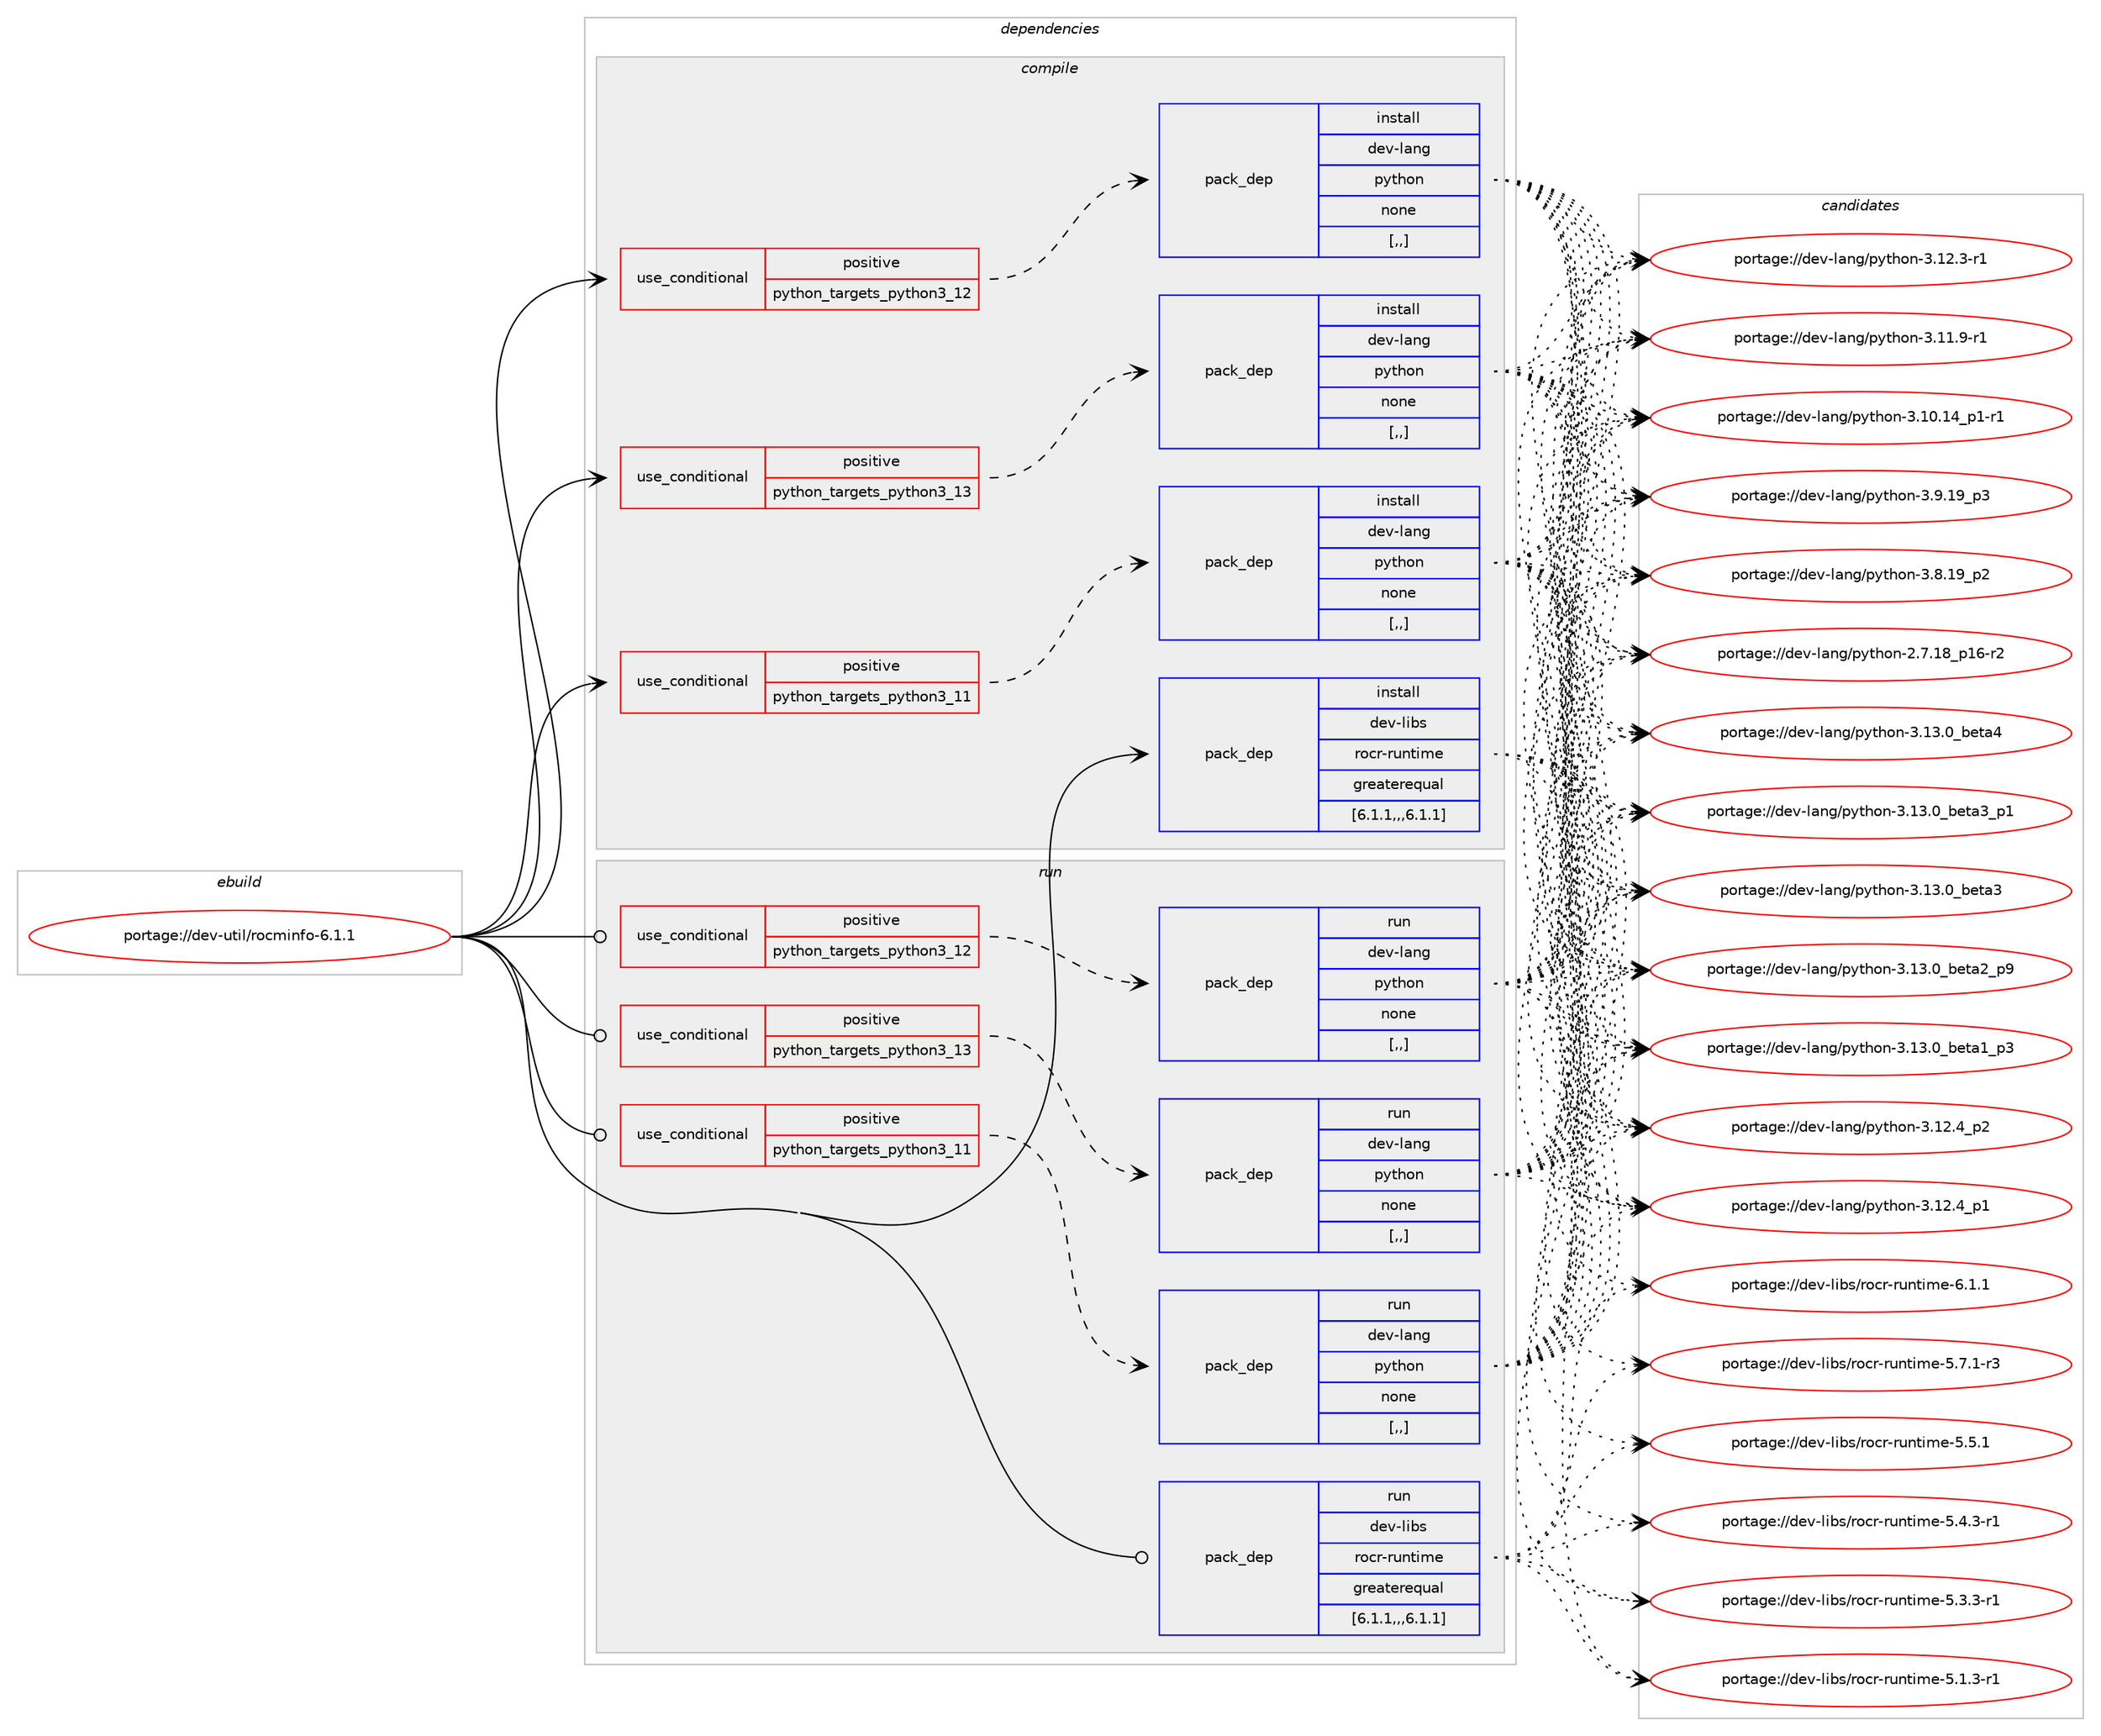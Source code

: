 digraph prolog {

# *************
# Graph options
# *************

newrank=true;
concentrate=true;
compound=true;
graph [rankdir=LR,fontname=Helvetica,fontsize=10,ranksep=1.5];#, ranksep=2.5, nodesep=0.2];
edge  [arrowhead=vee];
node  [fontname=Helvetica,fontsize=10];

# **********
# The ebuild
# **********

subgraph cluster_leftcol {
color=gray;
label=<<i>ebuild</i>>;
id [label="portage://dev-util/rocminfo-6.1.1", color=red, width=4, href="../dev-util/rocminfo-6.1.1.svg"];
}

# ****************
# The dependencies
# ****************

subgraph cluster_midcol {
color=gray;
label=<<i>dependencies</i>>;
subgraph cluster_compile {
fillcolor="#eeeeee";
style=filled;
label=<<i>compile</i>>;
subgraph cond61917 {
dependency219845 [label=<<TABLE BORDER="0" CELLBORDER="1" CELLSPACING="0" CELLPADDING="4"><TR><TD ROWSPAN="3" CELLPADDING="10">use_conditional</TD></TR><TR><TD>positive</TD></TR><TR><TD>python_targets_python3_11</TD></TR></TABLE>>, shape=none, color=red];
subgraph pack156482 {
dependency219846 [label=<<TABLE BORDER="0" CELLBORDER="1" CELLSPACING="0" CELLPADDING="4" WIDTH="220"><TR><TD ROWSPAN="6" CELLPADDING="30">pack_dep</TD></TR><TR><TD WIDTH="110">install</TD></TR><TR><TD>dev-lang</TD></TR><TR><TD>python</TD></TR><TR><TD>none</TD></TR><TR><TD>[,,]</TD></TR></TABLE>>, shape=none, color=blue];
}
dependency219845:e -> dependency219846:w [weight=20,style="dashed",arrowhead="vee"];
}
id:e -> dependency219845:w [weight=20,style="solid",arrowhead="vee"];
subgraph cond61918 {
dependency219847 [label=<<TABLE BORDER="0" CELLBORDER="1" CELLSPACING="0" CELLPADDING="4"><TR><TD ROWSPAN="3" CELLPADDING="10">use_conditional</TD></TR><TR><TD>positive</TD></TR><TR><TD>python_targets_python3_12</TD></TR></TABLE>>, shape=none, color=red];
subgraph pack156483 {
dependency219848 [label=<<TABLE BORDER="0" CELLBORDER="1" CELLSPACING="0" CELLPADDING="4" WIDTH="220"><TR><TD ROWSPAN="6" CELLPADDING="30">pack_dep</TD></TR><TR><TD WIDTH="110">install</TD></TR><TR><TD>dev-lang</TD></TR><TR><TD>python</TD></TR><TR><TD>none</TD></TR><TR><TD>[,,]</TD></TR></TABLE>>, shape=none, color=blue];
}
dependency219847:e -> dependency219848:w [weight=20,style="dashed",arrowhead="vee"];
}
id:e -> dependency219847:w [weight=20,style="solid",arrowhead="vee"];
subgraph cond61919 {
dependency219849 [label=<<TABLE BORDER="0" CELLBORDER="1" CELLSPACING="0" CELLPADDING="4"><TR><TD ROWSPAN="3" CELLPADDING="10">use_conditional</TD></TR><TR><TD>positive</TD></TR><TR><TD>python_targets_python3_13</TD></TR></TABLE>>, shape=none, color=red];
subgraph pack156484 {
dependency219850 [label=<<TABLE BORDER="0" CELLBORDER="1" CELLSPACING="0" CELLPADDING="4" WIDTH="220"><TR><TD ROWSPAN="6" CELLPADDING="30">pack_dep</TD></TR><TR><TD WIDTH="110">install</TD></TR><TR><TD>dev-lang</TD></TR><TR><TD>python</TD></TR><TR><TD>none</TD></TR><TR><TD>[,,]</TD></TR></TABLE>>, shape=none, color=blue];
}
dependency219849:e -> dependency219850:w [weight=20,style="dashed",arrowhead="vee"];
}
id:e -> dependency219849:w [weight=20,style="solid",arrowhead="vee"];
subgraph pack156485 {
dependency219851 [label=<<TABLE BORDER="0" CELLBORDER="1" CELLSPACING="0" CELLPADDING="4" WIDTH="220"><TR><TD ROWSPAN="6" CELLPADDING="30">pack_dep</TD></TR><TR><TD WIDTH="110">install</TD></TR><TR><TD>dev-libs</TD></TR><TR><TD>rocr-runtime</TD></TR><TR><TD>greaterequal</TD></TR><TR><TD>[6.1.1,,,6.1.1]</TD></TR></TABLE>>, shape=none, color=blue];
}
id:e -> dependency219851:w [weight=20,style="solid",arrowhead="vee"];
}
subgraph cluster_compileandrun {
fillcolor="#eeeeee";
style=filled;
label=<<i>compile and run</i>>;
}
subgraph cluster_run {
fillcolor="#eeeeee";
style=filled;
label=<<i>run</i>>;
subgraph cond61920 {
dependency219852 [label=<<TABLE BORDER="0" CELLBORDER="1" CELLSPACING="0" CELLPADDING="4"><TR><TD ROWSPAN="3" CELLPADDING="10">use_conditional</TD></TR><TR><TD>positive</TD></TR><TR><TD>python_targets_python3_11</TD></TR></TABLE>>, shape=none, color=red];
subgraph pack156486 {
dependency219853 [label=<<TABLE BORDER="0" CELLBORDER="1" CELLSPACING="0" CELLPADDING="4" WIDTH="220"><TR><TD ROWSPAN="6" CELLPADDING="30">pack_dep</TD></TR><TR><TD WIDTH="110">run</TD></TR><TR><TD>dev-lang</TD></TR><TR><TD>python</TD></TR><TR><TD>none</TD></TR><TR><TD>[,,]</TD></TR></TABLE>>, shape=none, color=blue];
}
dependency219852:e -> dependency219853:w [weight=20,style="dashed",arrowhead="vee"];
}
id:e -> dependency219852:w [weight=20,style="solid",arrowhead="odot"];
subgraph cond61921 {
dependency219854 [label=<<TABLE BORDER="0" CELLBORDER="1" CELLSPACING="0" CELLPADDING="4"><TR><TD ROWSPAN="3" CELLPADDING="10">use_conditional</TD></TR><TR><TD>positive</TD></TR><TR><TD>python_targets_python3_12</TD></TR></TABLE>>, shape=none, color=red];
subgraph pack156487 {
dependency219855 [label=<<TABLE BORDER="0" CELLBORDER="1" CELLSPACING="0" CELLPADDING="4" WIDTH="220"><TR><TD ROWSPAN="6" CELLPADDING="30">pack_dep</TD></TR><TR><TD WIDTH="110">run</TD></TR><TR><TD>dev-lang</TD></TR><TR><TD>python</TD></TR><TR><TD>none</TD></TR><TR><TD>[,,]</TD></TR></TABLE>>, shape=none, color=blue];
}
dependency219854:e -> dependency219855:w [weight=20,style="dashed",arrowhead="vee"];
}
id:e -> dependency219854:w [weight=20,style="solid",arrowhead="odot"];
subgraph cond61922 {
dependency219856 [label=<<TABLE BORDER="0" CELLBORDER="1" CELLSPACING="0" CELLPADDING="4"><TR><TD ROWSPAN="3" CELLPADDING="10">use_conditional</TD></TR><TR><TD>positive</TD></TR><TR><TD>python_targets_python3_13</TD></TR></TABLE>>, shape=none, color=red];
subgraph pack156488 {
dependency219857 [label=<<TABLE BORDER="0" CELLBORDER="1" CELLSPACING="0" CELLPADDING="4" WIDTH="220"><TR><TD ROWSPAN="6" CELLPADDING="30">pack_dep</TD></TR><TR><TD WIDTH="110">run</TD></TR><TR><TD>dev-lang</TD></TR><TR><TD>python</TD></TR><TR><TD>none</TD></TR><TR><TD>[,,]</TD></TR></TABLE>>, shape=none, color=blue];
}
dependency219856:e -> dependency219857:w [weight=20,style="dashed",arrowhead="vee"];
}
id:e -> dependency219856:w [weight=20,style="solid",arrowhead="odot"];
subgraph pack156489 {
dependency219858 [label=<<TABLE BORDER="0" CELLBORDER="1" CELLSPACING="0" CELLPADDING="4" WIDTH="220"><TR><TD ROWSPAN="6" CELLPADDING="30">pack_dep</TD></TR><TR><TD WIDTH="110">run</TD></TR><TR><TD>dev-libs</TD></TR><TR><TD>rocr-runtime</TD></TR><TR><TD>greaterequal</TD></TR><TR><TD>[6.1.1,,,6.1.1]</TD></TR></TABLE>>, shape=none, color=blue];
}
id:e -> dependency219858:w [weight=20,style="solid",arrowhead="odot"];
}
}

# **************
# The candidates
# **************

subgraph cluster_choices {
rank=same;
color=gray;
label=<<i>candidates</i>>;

subgraph choice156482 {
color=black;
nodesep=1;
choice1001011184510897110103471121211161041111104551464951464895981011169752 [label="portage://dev-lang/python-3.13.0_beta4", color=red, width=4,href="../dev-lang/python-3.13.0_beta4.svg"];
choice10010111845108971101034711212111610411111045514649514648959810111697519511249 [label="portage://dev-lang/python-3.13.0_beta3_p1", color=red, width=4,href="../dev-lang/python-3.13.0_beta3_p1.svg"];
choice1001011184510897110103471121211161041111104551464951464895981011169751 [label="portage://dev-lang/python-3.13.0_beta3", color=red, width=4,href="../dev-lang/python-3.13.0_beta3.svg"];
choice10010111845108971101034711212111610411111045514649514648959810111697509511257 [label="portage://dev-lang/python-3.13.0_beta2_p9", color=red, width=4,href="../dev-lang/python-3.13.0_beta2_p9.svg"];
choice10010111845108971101034711212111610411111045514649514648959810111697499511251 [label="portage://dev-lang/python-3.13.0_beta1_p3", color=red, width=4,href="../dev-lang/python-3.13.0_beta1_p3.svg"];
choice100101118451089711010347112121116104111110455146495046529511250 [label="portage://dev-lang/python-3.12.4_p2", color=red, width=4,href="../dev-lang/python-3.12.4_p2.svg"];
choice100101118451089711010347112121116104111110455146495046529511249 [label="portage://dev-lang/python-3.12.4_p1", color=red, width=4,href="../dev-lang/python-3.12.4_p1.svg"];
choice100101118451089711010347112121116104111110455146495046514511449 [label="portage://dev-lang/python-3.12.3-r1", color=red, width=4,href="../dev-lang/python-3.12.3-r1.svg"];
choice100101118451089711010347112121116104111110455146494946574511449 [label="portage://dev-lang/python-3.11.9-r1", color=red, width=4,href="../dev-lang/python-3.11.9-r1.svg"];
choice100101118451089711010347112121116104111110455146494846495295112494511449 [label="portage://dev-lang/python-3.10.14_p1-r1", color=red, width=4,href="../dev-lang/python-3.10.14_p1-r1.svg"];
choice100101118451089711010347112121116104111110455146574649579511251 [label="portage://dev-lang/python-3.9.19_p3", color=red, width=4,href="../dev-lang/python-3.9.19_p3.svg"];
choice100101118451089711010347112121116104111110455146564649579511250 [label="portage://dev-lang/python-3.8.19_p2", color=red, width=4,href="../dev-lang/python-3.8.19_p2.svg"];
choice100101118451089711010347112121116104111110455046554649569511249544511450 [label="portage://dev-lang/python-2.7.18_p16-r2", color=red, width=4,href="../dev-lang/python-2.7.18_p16-r2.svg"];
dependency219846:e -> choice1001011184510897110103471121211161041111104551464951464895981011169752:w [style=dotted,weight="100"];
dependency219846:e -> choice10010111845108971101034711212111610411111045514649514648959810111697519511249:w [style=dotted,weight="100"];
dependency219846:e -> choice1001011184510897110103471121211161041111104551464951464895981011169751:w [style=dotted,weight="100"];
dependency219846:e -> choice10010111845108971101034711212111610411111045514649514648959810111697509511257:w [style=dotted,weight="100"];
dependency219846:e -> choice10010111845108971101034711212111610411111045514649514648959810111697499511251:w [style=dotted,weight="100"];
dependency219846:e -> choice100101118451089711010347112121116104111110455146495046529511250:w [style=dotted,weight="100"];
dependency219846:e -> choice100101118451089711010347112121116104111110455146495046529511249:w [style=dotted,weight="100"];
dependency219846:e -> choice100101118451089711010347112121116104111110455146495046514511449:w [style=dotted,weight="100"];
dependency219846:e -> choice100101118451089711010347112121116104111110455146494946574511449:w [style=dotted,weight="100"];
dependency219846:e -> choice100101118451089711010347112121116104111110455146494846495295112494511449:w [style=dotted,weight="100"];
dependency219846:e -> choice100101118451089711010347112121116104111110455146574649579511251:w [style=dotted,weight="100"];
dependency219846:e -> choice100101118451089711010347112121116104111110455146564649579511250:w [style=dotted,weight="100"];
dependency219846:e -> choice100101118451089711010347112121116104111110455046554649569511249544511450:w [style=dotted,weight="100"];
}
subgraph choice156483 {
color=black;
nodesep=1;
choice1001011184510897110103471121211161041111104551464951464895981011169752 [label="portage://dev-lang/python-3.13.0_beta4", color=red, width=4,href="../dev-lang/python-3.13.0_beta4.svg"];
choice10010111845108971101034711212111610411111045514649514648959810111697519511249 [label="portage://dev-lang/python-3.13.0_beta3_p1", color=red, width=4,href="../dev-lang/python-3.13.0_beta3_p1.svg"];
choice1001011184510897110103471121211161041111104551464951464895981011169751 [label="portage://dev-lang/python-3.13.0_beta3", color=red, width=4,href="../dev-lang/python-3.13.0_beta3.svg"];
choice10010111845108971101034711212111610411111045514649514648959810111697509511257 [label="portage://dev-lang/python-3.13.0_beta2_p9", color=red, width=4,href="../dev-lang/python-3.13.0_beta2_p9.svg"];
choice10010111845108971101034711212111610411111045514649514648959810111697499511251 [label="portage://dev-lang/python-3.13.0_beta1_p3", color=red, width=4,href="../dev-lang/python-3.13.0_beta1_p3.svg"];
choice100101118451089711010347112121116104111110455146495046529511250 [label="portage://dev-lang/python-3.12.4_p2", color=red, width=4,href="../dev-lang/python-3.12.4_p2.svg"];
choice100101118451089711010347112121116104111110455146495046529511249 [label="portage://dev-lang/python-3.12.4_p1", color=red, width=4,href="../dev-lang/python-3.12.4_p1.svg"];
choice100101118451089711010347112121116104111110455146495046514511449 [label="portage://dev-lang/python-3.12.3-r1", color=red, width=4,href="../dev-lang/python-3.12.3-r1.svg"];
choice100101118451089711010347112121116104111110455146494946574511449 [label="portage://dev-lang/python-3.11.9-r1", color=red, width=4,href="../dev-lang/python-3.11.9-r1.svg"];
choice100101118451089711010347112121116104111110455146494846495295112494511449 [label="portage://dev-lang/python-3.10.14_p1-r1", color=red, width=4,href="../dev-lang/python-3.10.14_p1-r1.svg"];
choice100101118451089711010347112121116104111110455146574649579511251 [label="portage://dev-lang/python-3.9.19_p3", color=red, width=4,href="../dev-lang/python-3.9.19_p3.svg"];
choice100101118451089711010347112121116104111110455146564649579511250 [label="portage://dev-lang/python-3.8.19_p2", color=red, width=4,href="../dev-lang/python-3.8.19_p2.svg"];
choice100101118451089711010347112121116104111110455046554649569511249544511450 [label="portage://dev-lang/python-2.7.18_p16-r2", color=red, width=4,href="../dev-lang/python-2.7.18_p16-r2.svg"];
dependency219848:e -> choice1001011184510897110103471121211161041111104551464951464895981011169752:w [style=dotted,weight="100"];
dependency219848:e -> choice10010111845108971101034711212111610411111045514649514648959810111697519511249:w [style=dotted,weight="100"];
dependency219848:e -> choice1001011184510897110103471121211161041111104551464951464895981011169751:w [style=dotted,weight="100"];
dependency219848:e -> choice10010111845108971101034711212111610411111045514649514648959810111697509511257:w [style=dotted,weight="100"];
dependency219848:e -> choice10010111845108971101034711212111610411111045514649514648959810111697499511251:w [style=dotted,weight="100"];
dependency219848:e -> choice100101118451089711010347112121116104111110455146495046529511250:w [style=dotted,weight="100"];
dependency219848:e -> choice100101118451089711010347112121116104111110455146495046529511249:w [style=dotted,weight="100"];
dependency219848:e -> choice100101118451089711010347112121116104111110455146495046514511449:w [style=dotted,weight="100"];
dependency219848:e -> choice100101118451089711010347112121116104111110455146494946574511449:w [style=dotted,weight="100"];
dependency219848:e -> choice100101118451089711010347112121116104111110455146494846495295112494511449:w [style=dotted,weight="100"];
dependency219848:e -> choice100101118451089711010347112121116104111110455146574649579511251:w [style=dotted,weight="100"];
dependency219848:e -> choice100101118451089711010347112121116104111110455146564649579511250:w [style=dotted,weight="100"];
dependency219848:e -> choice100101118451089711010347112121116104111110455046554649569511249544511450:w [style=dotted,weight="100"];
}
subgraph choice156484 {
color=black;
nodesep=1;
choice1001011184510897110103471121211161041111104551464951464895981011169752 [label="portage://dev-lang/python-3.13.0_beta4", color=red, width=4,href="../dev-lang/python-3.13.0_beta4.svg"];
choice10010111845108971101034711212111610411111045514649514648959810111697519511249 [label="portage://dev-lang/python-3.13.0_beta3_p1", color=red, width=4,href="../dev-lang/python-3.13.0_beta3_p1.svg"];
choice1001011184510897110103471121211161041111104551464951464895981011169751 [label="portage://dev-lang/python-3.13.0_beta3", color=red, width=4,href="../dev-lang/python-3.13.0_beta3.svg"];
choice10010111845108971101034711212111610411111045514649514648959810111697509511257 [label="portage://dev-lang/python-3.13.0_beta2_p9", color=red, width=4,href="../dev-lang/python-3.13.0_beta2_p9.svg"];
choice10010111845108971101034711212111610411111045514649514648959810111697499511251 [label="portage://dev-lang/python-3.13.0_beta1_p3", color=red, width=4,href="../dev-lang/python-3.13.0_beta1_p3.svg"];
choice100101118451089711010347112121116104111110455146495046529511250 [label="portage://dev-lang/python-3.12.4_p2", color=red, width=4,href="../dev-lang/python-3.12.4_p2.svg"];
choice100101118451089711010347112121116104111110455146495046529511249 [label="portage://dev-lang/python-3.12.4_p1", color=red, width=4,href="../dev-lang/python-3.12.4_p1.svg"];
choice100101118451089711010347112121116104111110455146495046514511449 [label="portage://dev-lang/python-3.12.3-r1", color=red, width=4,href="../dev-lang/python-3.12.3-r1.svg"];
choice100101118451089711010347112121116104111110455146494946574511449 [label="portage://dev-lang/python-3.11.9-r1", color=red, width=4,href="../dev-lang/python-3.11.9-r1.svg"];
choice100101118451089711010347112121116104111110455146494846495295112494511449 [label="portage://dev-lang/python-3.10.14_p1-r1", color=red, width=4,href="../dev-lang/python-3.10.14_p1-r1.svg"];
choice100101118451089711010347112121116104111110455146574649579511251 [label="portage://dev-lang/python-3.9.19_p3", color=red, width=4,href="../dev-lang/python-3.9.19_p3.svg"];
choice100101118451089711010347112121116104111110455146564649579511250 [label="portage://dev-lang/python-3.8.19_p2", color=red, width=4,href="../dev-lang/python-3.8.19_p2.svg"];
choice100101118451089711010347112121116104111110455046554649569511249544511450 [label="portage://dev-lang/python-2.7.18_p16-r2", color=red, width=4,href="../dev-lang/python-2.7.18_p16-r2.svg"];
dependency219850:e -> choice1001011184510897110103471121211161041111104551464951464895981011169752:w [style=dotted,weight="100"];
dependency219850:e -> choice10010111845108971101034711212111610411111045514649514648959810111697519511249:w [style=dotted,weight="100"];
dependency219850:e -> choice1001011184510897110103471121211161041111104551464951464895981011169751:w [style=dotted,weight="100"];
dependency219850:e -> choice10010111845108971101034711212111610411111045514649514648959810111697509511257:w [style=dotted,weight="100"];
dependency219850:e -> choice10010111845108971101034711212111610411111045514649514648959810111697499511251:w [style=dotted,weight="100"];
dependency219850:e -> choice100101118451089711010347112121116104111110455146495046529511250:w [style=dotted,weight="100"];
dependency219850:e -> choice100101118451089711010347112121116104111110455146495046529511249:w [style=dotted,weight="100"];
dependency219850:e -> choice100101118451089711010347112121116104111110455146495046514511449:w [style=dotted,weight="100"];
dependency219850:e -> choice100101118451089711010347112121116104111110455146494946574511449:w [style=dotted,weight="100"];
dependency219850:e -> choice100101118451089711010347112121116104111110455146494846495295112494511449:w [style=dotted,weight="100"];
dependency219850:e -> choice100101118451089711010347112121116104111110455146574649579511251:w [style=dotted,weight="100"];
dependency219850:e -> choice100101118451089711010347112121116104111110455146564649579511250:w [style=dotted,weight="100"];
dependency219850:e -> choice100101118451089711010347112121116104111110455046554649569511249544511450:w [style=dotted,weight="100"];
}
subgraph choice156485 {
color=black;
nodesep=1;
choice1001011184510810598115471141119911445114117110116105109101455446494649 [label="portage://dev-libs/rocr-runtime-6.1.1", color=red, width=4,href="../dev-libs/rocr-runtime-6.1.1.svg"];
choice10010111845108105981154711411199114451141171101161051091014553465546494511451 [label="portage://dev-libs/rocr-runtime-5.7.1-r3", color=red, width=4,href="../dev-libs/rocr-runtime-5.7.1-r3.svg"];
choice1001011184510810598115471141119911445114117110116105109101455346534649 [label="portage://dev-libs/rocr-runtime-5.5.1", color=red, width=4,href="../dev-libs/rocr-runtime-5.5.1.svg"];
choice10010111845108105981154711411199114451141171101161051091014553465246514511449 [label="portage://dev-libs/rocr-runtime-5.4.3-r1", color=red, width=4,href="../dev-libs/rocr-runtime-5.4.3-r1.svg"];
choice10010111845108105981154711411199114451141171101161051091014553465146514511449 [label="portage://dev-libs/rocr-runtime-5.3.3-r1", color=red, width=4,href="../dev-libs/rocr-runtime-5.3.3-r1.svg"];
choice10010111845108105981154711411199114451141171101161051091014553464946514511449 [label="portage://dev-libs/rocr-runtime-5.1.3-r1", color=red, width=4,href="../dev-libs/rocr-runtime-5.1.3-r1.svg"];
dependency219851:e -> choice1001011184510810598115471141119911445114117110116105109101455446494649:w [style=dotted,weight="100"];
dependency219851:e -> choice10010111845108105981154711411199114451141171101161051091014553465546494511451:w [style=dotted,weight="100"];
dependency219851:e -> choice1001011184510810598115471141119911445114117110116105109101455346534649:w [style=dotted,weight="100"];
dependency219851:e -> choice10010111845108105981154711411199114451141171101161051091014553465246514511449:w [style=dotted,weight="100"];
dependency219851:e -> choice10010111845108105981154711411199114451141171101161051091014553465146514511449:w [style=dotted,weight="100"];
dependency219851:e -> choice10010111845108105981154711411199114451141171101161051091014553464946514511449:w [style=dotted,weight="100"];
}
subgraph choice156486 {
color=black;
nodesep=1;
choice1001011184510897110103471121211161041111104551464951464895981011169752 [label="portage://dev-lang/python-3.13.0_beta4", color=red, width=4,href="../dev-lang/python-3.13.0_beta4.svg"];
choice10010111845108971101034711212111610411111045514649514648959810111697519511249 [label="portage://dev-lang/python-3.13.0_beta3_p1", color=red, width=4,href="../dev-lang/python-3.13.0_beta3_p1.svg"];
choice1001011184510897110103471121211161041111104551464951464895981011169751 [label="portage://dev-lang/python-3.13.0_beta3", color=red, width=4,href="../dev-lang/python-3.13.0_beta3.svg"];
choice10010111845108971101034711212111610411111045514649514648959810111697509511257 [label="portage://dev-lang/python-3.13.0_beta2_p9", color=red, width=4,href="../dev-lang/python-3.13.0_beta2_p9.svg"];
choice10010111845108971101034711212111610411111045514649514648959810111697499511251 [label="portage://dev-lang/python-3.13.0_beta1_p3", color=red, width=4,href="../dev-lang/python-3.13.0_beta1_p3.svg"];
choice100101118451089711010347112121116104111110455146495046529511250 [label="portage://dev-lang/python-3.12.4_p2", color=red, width=4,href="../dev-lang/python-3.12.4_p2.svg"];
choice100101118451089711010347112121116104111110455146495046529511249 [label="portage://dev-lang/python-3.12.4_p1", color=red, width=4,href="../dev-lang/python-3.12.4_p1.svg"];
choice100101118451089711010347112121116104111110455146495046514511449 [label="portage://dev-lang/python-3.12.3-r1", color=red, width=4,href="../dev-lang/python-3.12.3-r1.svg"];
choice100101118451089711010347112121116104111110455146494946574511449 [label="portage://dev-lang/python-3.11.9-r1", color=red, width=4,href="../dev-lang/python-3.11.9-r1.svg"];
choice100101118451089711010347112121116104111110455146494846495295112494511449 [label="portage://dev-lang/python-3.10.14_p1-r1", color=red, width=4,href="../dev-lang/python-3.10.14_p1-r1.svg"];
choice100101118451089711010347112121116104111110455146574649579511251 [label="portage://dev-lang/python-3.9.19_p3", color=red, width=4,href="../dev-lang/python-3.9.19_p3.svg"];
choice100101118451089711010347112121116104111110455146564649579511250 [label="portage://dev-lang/python-3.8.19_p2", color=red, width=4,href="../dev-lang/python-3.8.19_p2.svg"];
choice100101118451089711010347112121116104111110455046554649569511249544511450 [label="portage://dev-lang/python-2.7.18_p16-r2", color=red, width=4,href="../dev-lang/python-2.7.18_p16-r2.svg"];
dependency219853:e -> choice1001011184510897110103471121211161041111104551464951464895981011169752:w [style=dotted,weight="100"];
dependency219853:e -> choice10010111845108971101034711212111610411111045514649514648959810111697519511249:w [style=dotted,weight="100"];
dependency219853:e -> choice1001011184510897110103471121211161041111104551464951464895981011169751:w [style=dotted,weight="100"];
dependency219853:e -> choice10010111845108971101034711212111610411111045514649514648959810111697509511257:w [style=dotted,weight="100"];
dependency219853:e -> choice10010111845108971101034711212111610411111045514649514648959810111697499511251:w [style=dotted,weight="100"];
dependency219853:e -> choice100101118451089711010347112121116104111110455146495046529511250:w [style=dotted,weight="100"];
dependency219853:e -> choice100101118451089711010347112121116104111110455146495046529511249:w [style=dotted,weight="100"];
dependency219853:e -> choice100101118451089711010347112121116104111110455146495046514511449:w [style=dotted,weight="100"];
dependency219853:e -> choice100101118451089711010347112121116104111110455146494946574511449:w [style=dotted,weight="100"];
dependency219853:e -> choice100101118451089711010347112121116104111110455146494846495295112494511449:w [style=dotted,weight="100"];
dependency219853:e -> choice100101118451089711010347112121116104111110455146574649579511251:w [style=dotted,weight="100"];
dependency219853:e -> choice100101118451089711010347112121116104111110455146564649579511250:w [style=dotted,weight="100"];
dependency219853:e -> choice100101118451089711010347112121116104111110455046554649569511249544511450:w [style=dotted,weight="100"];
}
subgraph choice156487 {
color=black;
nodesep=1;
choice1001011184510897110103471121211161041111104551464951464895981011169752 [label="portage://dev-lang/python-3.13.0_beta4", color=red, width=4,href="../dev-lang/python-3.13.0_beta4.svg"];
choice10010111845108971101034711212111610411111045514649514648959810111697519511249 [label="portage://dev-lang/python-3.13.0_beta3_p1", color=red, width=4,href="../dev-lang/python-3.13.0_beta3_p1.svg"];
choice1001011184510897110103471121211161041111104551464951464895981011169751 [label="portage://dev-lang/python-3.13.0_beta3", color=red, width=4,href="../dev-lang/python-3.13.0_beta3.svg"];
choice10010111845108971101034711212111610411111045514649514648959810111697509511257 [label="portage://dev-lang/python-3.13.0_beta2_p9", color=red, width=4,href="../dev-lang/python-3.13.0_beta2_p9.svg"];
choice10010111845108971101034711212111610411111045514649514648959810111697499511251 [label="portage://dev-lang/python-3.13.0_beta1_p3", color=red, width=4,href="../dev-lang/python-3.13.0_beta1_p3.svg"];
choice100101118451089711010347112121116104111110455146495046529511250 [label="portage://dev-lang/python-3.12.4_p2", color=red, width=4,href="../dev-lang/python-3.12.4_p2.svg"];
choice100101118451089711010347112121116104111110455146495046529511249 [label="portage://dev-lang/python-3.12.4_p1", color=red, width=4,href="../dev-lang/python-3.12.4_p1.svg"];
choice100101118451089711010347112121116104111110455146495046514511449 [label="portage://dev-lang/python-3.12.3-r1", color=red, width=4,href="../dev-lang/python-3.12.3-r1.svg"];
choice100101118451089711010347112121116104111110455146494946574511449 [label="portage://dev-lang/python-3.11.9-r1", color=red, width=4,href="../dev-lang/python-3.11.9-r1.svg"];
choice100101118451089711010347112121116104111110455146494846495295112494511449 [label="portage://dev-lang/python-3.10.14_p1-r1", color=red, width=4,href="../dev-lang/python-3.10.14_p1-r1.svg"];
choice100101118451089711010347112121116104111110455146574649579511251 [label="portage://dev-lang/python-3.9.19_p3", color=red, width=4,href="../dev-lang/python-3.9.19_p3.svg"];
choice100101118451089711010347112121116104111110455146564649579511250 [label="portage://dev-lang/python-3.8.19_p2", color=red, width=4,href="../dev-lang/python-3.8.19_p2.svg"];
choice100101118451089711010347112121116104111110455046554649569511249544511450 [label="portage://dev-lang/python-2.7.18_p16-r2", color=red, width=4,href="../dev-lang/python-2.7.18_p16-r2.svg"];
dependency219855:e -> choice1001011184510897110103471121211161041111104551464951464895981011169752:w [style=dotted,weight="100"];
dependency219855:e -> choice10010111845108971101034711212111610411111045514649514648959810111697519511249:w [style=dotted,weight="100"];
dependency219855:e -> choice1001011184510897110103471121211161041111104551464951464895981011169751:w [style=dotted,weight="100"];
dependency219855:e -> choice10010111845108971101034711212111610411111045514649514648959810111697509511257:w [style=dotted,weight="100"];
dependency219855:e -> choice10010111845108971101034711212111610411111045514649514648959810111697499511251:w [style=dotted,weight="100"];
dependency219855:e -> choice100101118451089711010347112121116104111110455146495046529511250:w [style=dotted,weight="100"];
dependency219855:e -> choice100101118451089711010347112121116104111110455146495046529511249:w [style=dotted,weight="100"];
dependency219855:e -> choice100101118451089711010347112121116104111110455146495046514511449:w [style=dotted,weight="100"];
dependency219855:e -> choice100101118451089711010347112121116104111110455146494946574511449:w [style=dotted,weight="100"];
dependency219855:e -> choice100101118451089711010347112121116104111110455146494846495295112494511449:w [style=dotted,weight="100"];
dependency219855:e -> choice100101118451089711010347112121116104111110455146574649579511251:w [style=dotted,weight="100"];
dependency219855:e -> choice100101118451089711010347112121116104111110455146564649579511250:w [style=dotted,weight="100"];
dependency219855:e -> choice100101118451089711010347112121116104111110455046554649569511249544511450:w [style=dotted,weight="100"];
}
subgraph choice156488 {
color=black;
nodesep=1;
choice1001011184510897110103471121211161041111104551464951464895981011169752 [label="portage://dev-lang/python-3.13.0_beta4", color=red, width=4,href="../dev-lang/python-3.13.0_beta4.svg"];
choice10010111845108971101034711212111610411111045514649514648959810111697519511249 [label="portage://dev-lang/python-3.13.0_beta3_p1", color=red, width=4,href="../dev-lang/python-3.13.0_beta3_p1.svg"];
choice1001011184510897110103471121211161041111104551464951464895981011169751 [label="portage://dev-lang/python-3.13.0_beta3", color=red, width=4,href="../dev-lang/python-3.13.0_beta3.svg"];
choice10010111845108971101034711212111610411111045514649514648959810111697509511257 [label="portage://dev-lang/python-3.13.0_beta2_p9", color=red, width=4,href="../dev-lang/python-3.13.0_beta2_p9.svg"];
choice10010111845108971101034711212111610411111045514649514648959810111697499511251 [label="portage://dev-lang/python-3.13.0_beta1_p3", color=red, width=4,href="../dev-lang/python-3.13.0_beta1_p3.svg"];
choice100101118451089711010347112121116104111110455146495046529511250 [label="portage://dev-lang/python-3.12.4_p2", color=red, width=4,href="../dev-lang/python-3.12.4_p2.svg"];
choice100101118451089711010347112121116104111110455146495046529511249 [label="portage://dev-lang/python-3.12.4_p1", color=red, width=4,href="../dev-lang/python-3.12.4_p1.svg"];
choice100101118451089711010347112121116104111110455146495046514511449 [label="portage://dev-lang/python-3.12.3-r1", color=red, width=4,href="../dev-lang/python-3.12.3-r1.svg"];
choice100101118451089711010347112121116104111110455146494946574511449 [label="portage://dev-lang/python-3.11.9-r1", color=red, width=4,href="../dev-lang/python-3.11.9-r1.svg"];
choice100101118451089711010347112121116104111110455146494846495295112494511449 [label="portage://dev-lang/python-3.10.14_p1-r1", color=red, width=4,href="../dev-lang/python-3.10.14_p1-r1.svg"];
choice100101118451089711010347112121116104111110455146574649579511251 [label="portage://dev-lang/python-3.9.19_p3", color=red, width=4,href="../dev-lang/python-3.9.19_p3.svg"];
choice100101118451089711010347112121116104111110455146564649579511250 [label="portage://dev-lang/python-3.8.19_p2", color=red, width=4,href="../dev-lang/python-3.8.19_p2.svg"];
choice100101118451089711010347112121116104111110455046554649569511249544511450 [label="portage://dev-lang/python-2.7.18_p16-r2", color=red, width=4,href="../dev-lang/python-2.7.18_p16-r2.svg"];
dependency219857:e -> choice1001011184510897110103471121211161041111104551464951464895981011169752:w [style=dotted,weight="100"];
dependency219857:e -> choice10010111845108971101034711212111610411111045514649514648959810111697519511249:w [style=dotted,weight="100"];
dependency219857:e -> choice1001011184510897110103471121211161041111104551464951464895981011169751:w [style=dotted,weight="100"];
dependency219857:e -> choice10010111845108971101034711212111610411111045514649514648959810111697509511257:w [style=dotted,weight="100"];
dependency219857:e -> choice10010111845108971101034711212111610411111045514649514648959810111697499511251:w [style=dotted,weight="100"];
dependency219857:e -> choice100101118451089711010347112121116104111110455146495046529511250:w [style=dotted,weight="100"];
dependency219857:e -> choice100101118451089711010347112121116104111110455146495046529511249:w [style=dotted,weight="100"];
dependency219857:e -> choice100101118451089711010347112121116104111110455146495046514511449:w [style=dotted,weight="100"];
dependency219857:e -> choice100101118451089711010347112121116104111110455146494946574511449:w [style=dotted,weight="100"];
dependency219857:e -> choice100101118451089711010347112121116104111110455146494846495295112494511449:w [style=dotted,weight="100"];
dependency219857:e -> choice100101118451089711010347112121116104111110455146574649579511251:w [style=dotted,weight="100"];
dependency219857:e -> choice100101118451089711010347112121116104111110455146564649579511250:w [style=dotted,weight="100"];
dependency219857:e -> choice100101118451089711010347112121116104111110455046554649569511249544511450:w [style=dotted,weight="100"];
}
subgraph choice156489 {
color=black;
nodesep=1;
choice1001011184510810598115471141119911445114117110116105109101455446494649 [label="portage://dev-libs/rocr-runtime-6.1.1", color=red, width=4,href="../dev-libs/rocr-runtime-6.1.1.svg"];
choice10010111845108105981154711411199114451141171101161051091014553465546494511451 [label="portage://dev-libs/rocr-runtime-5.7.1-r3", color=red, width=4,href="../dev-libs/rocr-runtime-5.7.1-r3.svg"];
choice1001011184510810598115471141119911445114117110116105109101455346534649 [label="portage://dev-libs/rocr-runtime-5.5.1", color=red, width=4,href="../dev-libs/rocr-runtime-5.5.1.svg"];
choice10010111845108105981154711411199114451141171101161051091014553465246514511449 [label="portage://dev-libs/rocr-runtime-5.4.3-r1", color=red, width=4,href="../dev-libs/rocr-runtime-5.4.3-r1.svg"];
choice10010111845108105981154711411199114451141171101161051091014553465146514511449 [label="portage://dev-libs/rocr-runtime-5.3.3-r1", color=red, width=4,href="../dev-libs/rocr-runtime-5.3.3-r1.svg"];
choice10010111845108105981154711411199114451141171101161051091014553464946514511449 [label="portage://dev-libs/rocr-runtime-5.1.3-r1", color=red, width=4,href="../dev-libs/rocr-runtime-5.1.3-r1.svg"];
dependency219858:e -> choice1001011184510810598115471141119911445114117110116105109101455446494649:w [style=dotted,weight="100"];
dependency219858:e -> choice10010111845108105981154711411199114451141171101161051091014553465546494511451:w [style=dotted,weight="100"];
dependency219858:e -> choice1001011184510810598115471141119911445114117110116105109101455346534649:w [style=dotted,weight="100"];
dependency219858:e -> choice10010111845108105981154711411199114451141171101161051091014553465246514511449:w [style=dotted,weight="100"];
dependency219858:e -> choice10010111845108105981154711411199114451141171101161051091014553465146514511449:w [style=dotted,weight="100"];
dependency219858:e -> choice10010111845108105981154711411199114451141171101161051091014553464946514511449:w [style=dotted,weight="100"];
}
}

}
